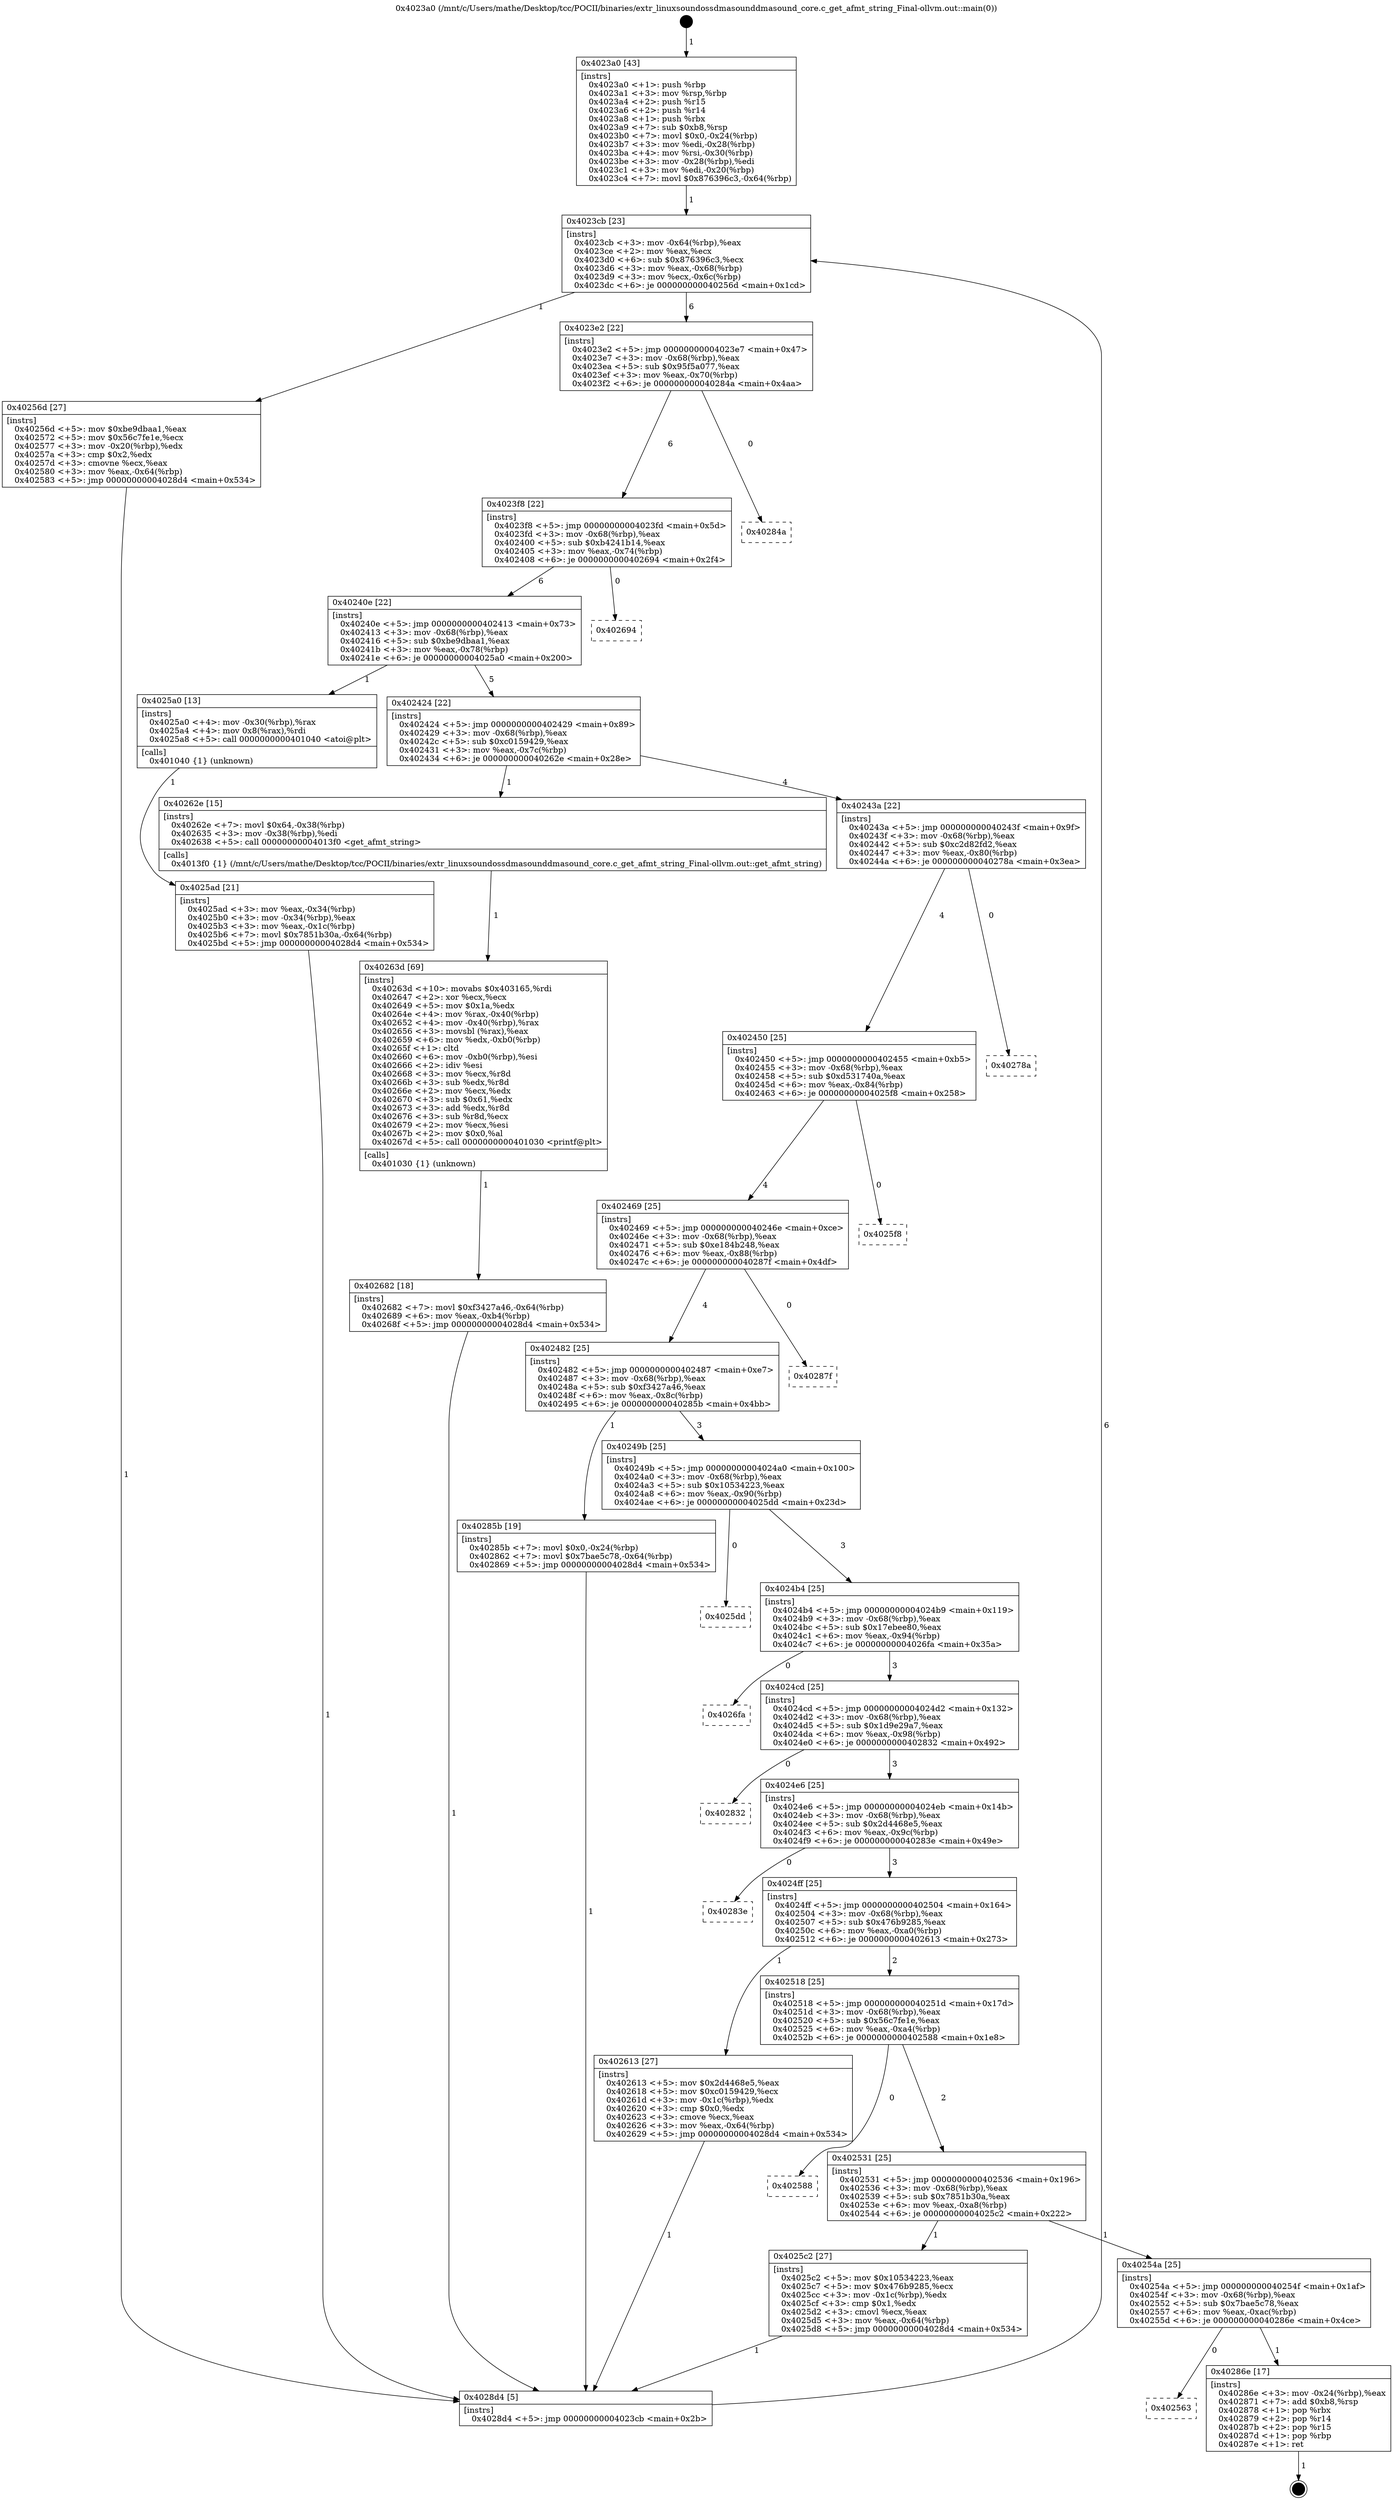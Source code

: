 digraph "0x4023a0" {
  label = "0x4023a0 (/mnt/c/Users/mathe/Desktop/tcc/POCII/binaries/extr_linuxsoundossdmasounddmasound_core.c_get_afmt_string_Final-ollvm.out::main(0))"
  labelloc = "t"
  node[shape=record]

  Entry [label="",width=0.3,height=0.3,shape=circle,fillcolor=black,style=filled]
  "0x4023cb" [label="{
     0x4023cb [23]\l
     | [instrs]\l
     &nbsp;&nbsp;0x4023cb \<+3\>: mov -0x64(%rbp),%eax\l
     &nbsp;&nbsp;0x4023ce \<+2\>: mov %eax,%ecx\l
     &nbsp;&nbsp;0x4023d0 \<+6\>: sub $0x876396c3,%ecx\l
     &nbsp;&nbsp;0x4023d6 \<+3\>: mov %eax,-0x68(%rbp)\l
     &nbsp;&nbsp;0x4023d9 \<+3\>: mov %ecx,-0x6c(%rbp)\l
     &nbsp;&nbsp;0x4023dc \<+6\>: je 000000000040256d \<main+0x1cd\>\l
  }"]
  "0x40256d" [label="{
     0x40256d [27]\l
     | [instrs]\l
     &nbsp;&nbsp;0x40256d \<+5\>: mov $0xbe9dbaa1,%eax\l
     &nbsp;&nbsp;0x402572 \<+5\>: mov $0x56c7fe1e,%ecx\l
     &nbsp;&nbsp;0x402577 \<+3\>: mov -0x20(%rbp),%edx\l
     &nbsp;&nbsp;0x40257a \<+3\>: cmp $0x2,%edx\l
     &nbsp;&nbsp;0x40257d \<+3\>: cmovne %ecx,%eax\l
     &nbsp;&nbsp;0x402580 \<+3\>: mov %eax,-0x64(%rbp)\l
     &nbsp;&nbsp;0x402583 \<+5\>: jmp 00000000004028d4 \<main+0x534\>\l
  }"]
  "0x4023e2" [label="{
     0x4023e2 [22]\l
     | [instrs]\l
     &nbsp;&nbsp;0x4023e2 \<+5\>: jmp 00000000004023e7 \<main+0x47\>\l
     &nbsp;&nbsp;0x4023e7 \<+3\>: mov -0x68(%rbp),%eax\l
     &nbsp;&nbsp;0x4023ea \<+5\>: sub $0x95f5a077,%eax\l
     &nbsp;&nbsp;0x4023ef \<+3\>: mov %eax,-0x70(%rbp)\l
     &nbsp;&nbsp;0x4023f2 \<+6\>: je 000000000040284a \<main+0x4aa\>\l
  }"]
  "0x4028d4" [label="{
     0x4028d4 [5]\l
     | [instrs]\l
     &nbsp;&nbsp;0x4028d4 \<+5\>: jmp 00000000004023cb \<main+0x2b\>\l
  }"]
  "0x4023a0" [label="{
     0x4023a0 [43]\l
     | [instrs]\l
     &nbsp;&nbsp;0x4023a0 \<+1\>: push %rbp\l
     &nbsp;&nbsp;0x4023a1 \<+3\>: mov %rsp,%rbp\l
     &nbsp;&nbsp;0x4023a4 \<+2\>: push %r15\l
     &nbsp;&nbsp;0x4023a6 \<+2\>: push %r14\l
     &nbsp;&nbsp;0x4023a8 \<+1\>: push %rbx\l
     &nbsp;&nbsp;0x4023a9 \<+7\>: sub $0xb8,%rsp\l
     &nbsp;&nbsp;0x4023b0 \<+7\>: movl $0x0,-0x24(%rbp)\l
     &nbsp;&nbsp;0x4023b7 \<+3\>: mov %edi,-0x28(%rbp)\l
     &nbsp;&nbsp;0x4023ba \<+4\>: mov %rsi,-0x30(%rbp)\l
     &nbsp;&nbsp;0x4023be \<+3\>: mov -0x28(%rbp),%edi\l
     &nbsp;&nbsp;0x4023c1 \<+3\>: mov %edi,-0x20(%rbp)\l
     &nbsp;&nbsp;0x4023c4 \<+7\>: movl $0x876396c3,-0x64(%rbp)\l
  }"]
  Exit [label="",width=0.3,height=0.3,shape=circle,fillcolor=black,style=filled,peripheries=2]
  "0x40284a" [label="{
     0x40284a\l
  }", style=dashed]
  "0x4023f8" [label="{
     0x4023f8 [22]\l
     | [instrs]\l
     &nbsp;&nbsp;0x4023f8 \<+5\>: jmp 00000000004023fd \<main+0x5d\>\l
     &nbsp;&nbsp;0x4023fd \<+3\>: mov -0x68(%rbp),%eax\l
     &nbsp;&nbsp;0x402400 \<+5\>: sub $0xb4241b14,%eax\l
     &nbsp;&nbsp;0x402405 \<+3\>: mov %eax,-0x74(%rbp)\l
     &nbsp;&nbsp;0x402408 \<+6\>: je 0000000000402694 \<main+0x2f4\>\l
  }"]
  "0x402563" [label="{
     0x402563\l
  }", style=dashed]
  "0x402694" [label="{
     0x402694\l
  }", style=dashed]
  "0x40240e" [label="{
     0x40240e [22]\l
     | [instrs]\l
     &nbsp;&nbsp;0x40240e \<+5\>: jmp 0000000000402413 \<main+0x73\>\l
     &nbsp;&nbsp;0x402413 \<+3\>: mov -0x68(%rbp),%eax\l
     &nbsp;&nbsp;0x402416 \<+5\>: sub $0xbe9dbaa1,%eax\l
     &nbsp;&nbsp;0x40241b \<+3\>: mov %eax,-0x78(%rbp)\l
     &nbsp;&nbsp;0x40241e \<+6\>: je 00000000004025a0 \<main+0x200\>\l
  }"]
  "0x40286e" [label="{
     0x40286e [17]\l
     | [instrs]\l
     &nbsp;&nbsp;0x40286e \<+3\>: mov -0x24(%rbp),%eax\l
     &nbsp;&nbsp;0x402871 \<+7\>: add $0xb8,%rsp\l
     &nbsp;&nbsp;0x402878 \<+1\>: pop %rbx\l
     &nbsp;&nbsp;0x402879 \<+2\>: pop %r14\l
     &nbsp;&nbsp;0x40287b \<+2\>: pop %r15\l
     &nbsp;&nbsp;0x40287d \<+1\>: pop %rbp\l
     &nbsp;&nbsp;0x40287e \<+1\>: ret\l
  }"]
  "0x4025a0" [label="{
     0x4025a0 [13]\l
     | [instrs]\l
     &nbsp;&nbsp;0x4025a0 \<+4\>: mov -0x30(%rbp),%rax\l
     &nbsp;&nbsp;0x4025a4 \<+4\>: mov 0x8(%rax),%rdi\l
     &nbsp;&nbsp;0x4025a8 \<+5\>: call 0000000000401040 \<atoi@plt\>\l
     | [calls]\l
     &nbsp;&nbsp;0x401040 \{1\} (unknown)\l
  }"]
  "0x402424" [label="{
     0x402424 [22]\l
     | [instrs]\l
     &nbsp;&nbsp;0x402424 \<+5\>: jmp 0000000000402429 \<main+0x89\>\l
     &nbsp;&nbsp;0x402429 \<+3\>: mov -0x68(%rbp),%eax\l
     &nbsp;&nbsp;0x40242c \<+5\>: sub $0xc0159429,%eax\l
     &nbsp;&nbsp;0x402431 \<+3\>: mov %eax,-0x7c(%rbp)\l
     &nbsp;&nbsp;0x402434 \<+6\>: je 000000000040262e \<main+0x28e\>\l
  }"]
  "0x4025ad" [label="{
     0x4025ad [21]\l
     | [instrs]\l
     &nbsp;&nbsp;0x4025ad \<+3\>: mov %eax,-0x34(%rbp)\l
     &nbsp;&nbsp;0x4025b0 \<+3\>: mov -0x34(%rbp),%eax\l
     &nbsp;&nbsp;0x4025b3 \<+3\>: mov %eax,-0x1c(%rbp)\l
     &nbsp;&nbsp;0x4025b6 \<+7\>: movl $0x7851b30a,-0x64(%rbp)\l
     &nbsp;&nbsp;0x4025bd \<+5\>: jmp 00000000004028d4 \<main+0x534\>\l
  }"]
  "0x402682" [label="{
     0x402682 [18]\l
     | [instrs]\l
     &nbsp;&nbsp;0x402682 \<+7\>: movl $0xf3427a46,-0x64(%rbp)\l
     &nbsp;&nbsp;0x402689 \<+6\>: mov %eax,-0xb4(%rbp)\l
     &nbsp;&nbsp;0x40268f \<+5\>: jmp 00000000004028d4 \<main+0x534\>\l
  }"]
  "0x40262e" [label="{
     0x40262e [15]\l
     | [instrs]\l
     &nbsp;&nbsp;0x40262e \<+7\>: movl $0x64,-0x38(%rbp)\l
     &nbsp;&nbsp;0x402635 \<+3\>: mov -0x38(%rbp),%edi\l
     &nbsp;&nbsp;0x402638 \<+5\>: call 00000000004013f0 \<get_afmt_string\>\l
     | [calls]\l
     &nbsp;&nbsp;0x4013f0 \{1\} (/mnt/c/Users/mathe/Desktop/tcc/POCII/binaries/extr_linuxsoundossdmasounddmasound_core.c_get_afmt_string_Final-ollvm.out::get_afmt_string)\l
  }"]
  "0x40243a" [label="{
     0x40243a [22]\l
     | [instrs]\l
     &nbsp;&nbsp;0x40243a \<+5\>: jmp 000000000040243f \<main+0x9f\>\l
     &nbsp;&nbsp;0x40243f \<+3\>: mov -0x68(%rbp),%eax\l
     &nbsp;&nbsp;0x402442 \<+5\>: sub $0xc2d82fd2,%eax\l
     &nbsp;&nbsp;0x402447 \<+3\>: mov %eax,-0x80(%rbp)\l
     &nbsp;&nbsp;0x40244a \<+6\>: je 000000000040278a \<main+0x3ea\>\l
  }"]
  "0x40263d" [label="{
     0x40263d [69]\l
     | [instrs]\l
     &nbsp;&nbsp;0x40263d \<+10\>: movabs $0x403165,%rdi\l
     &nbsp;&nbsp;0x402647 \<+2\>: xor %ecx,%ecx\l
     &nbsp;&nbsp;0x402649 \<+5\>: mov $0x1a,%edx\l
     &nbsp;&nbsp;0x40264e \<+4\>: mov %rax,-0x40(%rbp)\l
     &nbsp;&nbsp;0x402652 \<+4\>: mov -0x40(%rbp),%rax\l
     &nbsp;&nbsp;0x402656 \<+3\>: movsbl (%rax),%eax\l
     &nbsp;&nbsp;0x402659 \<+6\>: mov %edx,-0xb0(%rbp)\l
     &nbsp;&nbsp;0x40265f \<+1\>: cltd\l
     &nbsp;&nbsp;0x402660 \<+6\>: mov -0xb0(%rbp),%esi\l
     &nbsp;&nbsp;0x402666 \<+2\>: idiv %esi\l
     &nbsp;&nbsp;0x402668 \<+3\>: mov %ecx,%r8d\l
     &nbsp;&nbsp;0x40266b \<+3\>: sub %edx,%r8d\l
     &nbsp;&nbsp;0x40266e \<+2\>: mov %ecx,%edx\l
     &nbsp;&nbsp;0x402670 \<+3\>: sub $0x61,%edx\l
     &nbsp;&nbsp;0x402673 \<+3\>: add %edx,%r8d\l
     &nbsp;&nbsp;0x402676 \<+3\>: sub %r8d,%ecx\l
     &nbsp;&nbsp;0x402679 \<+2\>: mov %ecx,%esi\l
     &nbsp;&nbsp;0x40267b \<+2\>: mov $0x0,%al\l
     &nbsp;&nbsp;0x40267d \<+5\>: call 0000000000401030 \<printf@plt\>\l
     | [calls]\l
     &nbsp;&nbsp;0x401030 \{1\} (unknown)\l
  }"]
  "0x40278a" [label="{
     0x40278a\l
  }", style=dashed]
  "0x402450" [label="{
     0x402450 [25]\l
     | [instrs]\l
     &nbsp;&nbsp;0x402450 \<+5\>: jmp 0000000000402455 \<main+0xb5\>\l
     &nbsp;&nbsp;0x402455 \<+3\>: mov -0x68(%rbp),%eax\l
     &nbsp;&nbsp;0x402458 \<+5\>: sub $0xd531740a,%eax\l
     &nbsp;&nbsp;0x40245d \<+6\>: mov %eax,-0x84(%rbp)\l
     &nbsp;&nbsp;0x402463 \<+6\>: je 00000000004025f8 \<main+0x258\>\l
  }"]
  "0x40254a" [label="{
     0x40254a [25]\l
     | [instrs]\l
     &nbsp;&nbsp;0x40254a \<+5\>: jmp 000000000040254f \<main+0x1af\>\l
     &nbsp;&nbsp;0x40254f \<+3\>: mov -0x68(%rbp),%eax\l
     &nbsp;&nbsp;0x402552 \<+5\>: sub $0x7bae5c78,%eax\l
     &nbsp;&nbsp;0x402557 \<+6\>: mov %eax,-0xac(%rbp)\l
     &nbsp;&nbsp;0x40255d \<+6\>: je 000000000040286e \<main+0x4ce\>\l
  }"]
  "0x4025f8" [label="{
     0x4025f8\l
  }", style=dashed]
  "0x402469" [label="{
     0x402469 [25]\l
     | [instrs]\l
     &nbsp;&nbsp;0x402469 \<+5\>: jmp 000000000040246e \<main+0xce\>\l
     &nbsp;&nbsp;0x40246e \<+3\>: mov -0x68(%rbp),%eax\l
     &nbsp;&nbsp;0x402471 \<+5\>: sub $0xe184b248,%eax\l
     &nbsp;&nbsp;0x402476 \<+6\>: mov %eax,-0x88(%rbp)\l
     &nbsp;&nbsp;0x40247c \<+6\>: je 000000000040287f \<main+0x4df\>\l
  }"]
  "0x4025c2" [label="{
     0x4025c2 [27]\l
     | [instrs]\l
     &nbsp;&nbsp;0x4025c2 \<+5\>: mov $0x10534223,%eax\l
     &nbsp;&nbsp;0x4025c7 \<+5\>: mov $0x476b9285,%ecx\l
     &nbsp;&nbsp;0x4025cc \<+3\>: mov -0x1c(%rbp),%edx\l
     &nbsp;&nbsp;0x4025cf \<+3\>: cmp $0x1,%edx\l
     &nbsp;&nbsp;0x4025d2 \<+3\>: cmovl %ecx,%eax\l
     &nbsp;&nbsp;0x4025d5 \<+3\>: mov %eax,-0x64(%rbp)\l
     &nbsp;&nbsp;0x4025d8 \<+5\>: jmp 00000000004028d4 \<main+0x534\>\l
  }"]
  "0x40287f" [label="{
     0x40287f\l
  }", style=dashed]
  "0x402482" [label="{
     0x402482 [25]\l
     | [instrs]\l
     &nbsp;&nbsp;0x402482 \<+5\>: jmp 0000000000402487 \<main+0xe7\>\l
     &nbsp;&nbsp;0x402487 \<+3\>: mov -0x68(%rbp),%eax\l
     &nbsp;&nbsp;0x40248a \<+5\>: sub $0xf3427a46,%eax\l
     &nbsp;&nbsp;0x40248f \<+6\>: mov %eax,-0x8c(%rbp)\l
     &nbsp;&nbsp;0x402495 \<+6\>: je 000000000040285b \<main+0x4bb\>\l
  }"]
  "0x402531" [label="{
     0x402531 [25]\l
     | [instrs]\l
     &nbsp;&nbsp;0x402531 \<+5\>: jmp 0000000000402536 \<main+0x196\>\l
     &nbsp;&nbsp;0x402536 \<+3\>: mov -0x68(%rbp),%eax\l
     &nbsp;&nbsp;0x402539 \<+5\>: sub $0x7851b30a,%eax\l
     &nbsp;&nbsp;0x40253e \<+6\>: mov %eax,-0xa8(%rbp)\l
     &nbsp;&nbsp;0x402544 \<+6\>: je 00000000004025c2 \<main+0x222\>\l
  }"]
  "0x40285b" [label="{
     0x40285b [19]\l
     | [instrs]\l
     &nbsp;&nbsp;0x40285b \<+7\>: movl $0x0,-0x24(%rbp)\l
     &nbsp;&nbsp;0x402862 \<+7\>: movl $0x7bae5c78,-0x64(%rbp)\l
     &nbsp;&nbsp;0x402869 \<+5\>: jmp 00000000004028d4 \<main+0x534\>\l
  }"]
  "0x40249b" [label="{
     0x40249b [25]\l
     | [instrs]\l
     &nbsp;&nbsp;0x40249b \<+5\>: jmp 00000000004024a0 \<main+0x100\>\l
     &nbsp;&nbsp;0x4024a0 \<+3\>: mov -0x68(%rbp),%eax\l
     &nbsp;&nbsp;0x4024a3 \<+5\>: sub $0x10534223,%eax\l
     &nbsp;&nbsp;0x4024a8 \<+6\>: mov %eax,-0x90(%rbp)\l
     &nbsp;&nbsp;0x4024ae \<+6\>: je 00000000004025dd \<main+0x23d\>\l
  }"]
  "0x402588" [label="{
     0x402588\l
  }", style=dashed]
  "0x4025dd" [label="{
     0x4025dd\l
  }", style=dashed]
  "0x4024b4" [label="{
     0x4024b4 [25]\l
     | [instrs]\l
     &nbsp;&nbsp;0x4024b4 \<+5\>: jmp 00000000004024b9 \<main+0x119\>\l
     &nbsp;&nbsp;0x4024b9 \<+3\>: mov -0x68(%rbp),%eax\l
     &nbsp;&nbsp;0x4024bc \<+5\>: sub $0x17ebee80,%eax\l
     &nbsp;&nbsp;0x4024c1 \<+6\>: mov %eax,-0x94(%rbp)\l
     &nbsp;&nbsp;0x4024c7 \<+6\>: je 00000000004026fa \<main+0x35a\>\l
  }"]
  "0x402518" [label="{
     0x402518 [25]\l
     | [instrs]\l
     &nbsp;&nbsp;0x402518 \<+5\>: jmp 000000000040251d \<main+0x17d\>\l
     &nbsp;&nbsp;0x40251d \<+3\>: mov -0x68(%rbp),%eax\l
     &nbsp;&nbsp;0x402520 \<+5\>: sub $0x56c7fe1e,%eax\l
     &nbsp;&nbsp;0x402525 \<+6\>: mov %eax,-0xa4(%rbp)\l
     &nbsp;&nbsp;0x40252b \<+6\>: je 0000000000402588 \<main+0x1e8\>\l
  }"]
  "0x4026fa" [label="{
     0x4026fa\l
  }", style=dashed]
  "0x4024cd" [label="{
     0x4024cd [25]\l
     | [instrs]\l
     &nbsp;&nbsp;0x4024cd \<+5\>: jmp 00000000004024d2 \<main+0x132\>\l
     &nbsp;&nbsp;0x4024d2 \<+3\>: mov -0x68(%rbp),%eax\l
     &nbsp;&nbsp;0x4024d5 \<+5\>: sub $0x1d9e29a7,%eax\l
     &nbsp;&nbsp;0x4024da \<+6\>: mov %eax,-0x98(%rbp)\l
     &nbsp;&nbsp;0x4024e0 \<+6\>: je 0000000000402832 \<main+0x492\>\l
  }"]
  "0x402613" [label="{
     0x402613 [27]\l
     | [instrs]\l
     &nbsp;&nbsp;0x402613 \<+5\>: mov $0x2d4468e5,%eax\l
     &nbsp;&nbsp;0x402618 \<+5\>: mov $0xc0159429,%ecx\l
     &nbsp;&nbsp;0x40261d \<+3\>: mov -0x1c(%rbp),%edx\l
     &nbsp;&nbsp;0x402620 \<+3\>: cmp $0x0,%edx\l
     &nbsp;&nbsp;0x402623 \<+3\>: cmove %ecx,%eax\l
     &nbsp;&nbsp;0x402626 \<+3\>: mov %eax,-0x64(%rbp)\l
     &nbsp;&nbsp;0x402629 \<+5\>: jmp 00000000004028d4 \<main+0x534\>\l
  }"]
  "0x402832" [label="{
     0x402832\l
  }", style=dashed]
  "0x4024e6" [label="{
     0x4024e6 [25]\l
     | [instrs]\l
     &nbsp;&nbsp;0x4024e6 \<+5\>: jmp 00000000004024eb \<main+0x14b\>\l
     &nbsp;&nbsp;0x4024eb \<+3\>: mov -0x68(%rbp),%eax\l
     &nbsp;&nbsp;0x4024ee \<+5\>: sub $0x2d4468e5,%eax\l
     &nbsp;&nbsp;0x4024f3 \<+6\>: mov %eax,-0x9c(%rbp)\l
     &nbsp;&nbsp;0x4024f9 \<+6\>: je 000000000040283e \<main+0x49e\>\l
  }"]
  "0x4024ff" [label="{
     0x4024ff [25]\l
     | [instrs]\l
     &nbsp;&nbsp;0x4024ff \<+5\>: jmp 0000000000402504 \<main+0x164\>\l
     &nbsp;&nbsp;0x402504 \<+3\>: mov -0x68(%rbp),%eax\l
     &nbsp;&nbsp;0x402507 \<+5\>: sub $0x476b9285,%eax\l
     &nbsp;&nbsp;0x40250c \<+6\>: mov %eax,-0xa0(%rbp)\l
     &nbsp;&nbsp;0x402512 \<+6\>: je 0000000000402613 \<main+0x273\>\l
  }"]
  "0x40283e" [label="{
     0x40283e\l
  }", style=dashed]
  Entry -> "0x4023a0" [label=" 1"]
  "0x4023cb" -> "0x40256d" [label=" 1"]
  "0x4023cb" -> "0x4023e2" [label=" 6"]
  "0x40256d" -> "0x4028d4" [label=" 1"]
  "0x4023a0" -> "0x4023cb" [label=" 1"]
  "0x4028d4" -> "0x4023cb" [label=" 6"]
  "0x40286e" -> Exit [label=" 1"]
  "0x4023e2" -> "0x40284a" [label=" 0"]
  "0x4023e2" -> "0x4023f8" [label=" 6"]
  "0x40254a" -> "0x402563" [label=" 0"]
  "0x4023f8" -> "0x402694" [label=" 0"]
  "0x4023f8" -> "0x40240e" [label=" 6"]
  "0x40254a" -> "0x40286e" [label=" 1"]
  "0x40240e" -> "0x4025a0" [label=" 1"]
  "0x40240e" -> "0x402424" [label=" 5"]
  "0x4025a0" -> "0x4025ad" [label=" 1"]
  "0x4025ad" -> "0x4028d4" [label=" 1"]
  "0x40285b" -> "0x4028d4" [label=" 1"]
  "0x402424" -> "0x40262e" [label=" 1"]
  "0x402424" -> "0x40243a" [label=" 4"]
  "0x402682" -> "0x4028d4" [label=" 1"]
  "0x40243a" -> "0x40278a" [label=" 0"]
  "0x40243a" -> "0x402450" [label=" 4"]
  "0x40263d" -> "0x402682" [label=" 1"]
  "0x402450" -> "0x4025f8" [label=" 0"]
  "0x402450" -> "0x402469" [label=" 4"]
  "0x40262e" -> "0x40263d" [label=" 1"]
  "0x402469" -> "0x40287f" [label=" 0"]
  "0x402469" -> "0x402482" [label=" 4"]
  "0x402613" -> "0x4028d4" [label=" 1"]
  "0x402482" -> "0x40285b" [label=" 1"]
  "0x402482" -> "0x40249b" [label=" 3"]
  "0x402531" -> "0x40254a" [label=" 1"]
  "0x40249b" -> "0x4025dd" [label=" 0"]
  "0x40249b" -> "0x4024b4" [label=" 3"]
  "0x402531" -> "0x4025c2" [label=" 1"]
  "0x4024b4" -> "0x4026fa" [label=" 0"]
  "0x4024b4" -> "0x4024cd" [label=" 3"]
  "0x402518" -> "0x402531" [label=" 2"]
  "0x4024cd" -> "0x402832" [label=" 0"]
  "0x4024cd" -> "0x4024e6" [label=" 3"]
  "0x402518" -> "0x402588" [label=" 0"]
  "0x4024e6" -> "0x40283e" [label=" 0"]
  "0x4024e6" -> "0x4024ff" [label=" 3"]
  "0x4025c2" -> "0x4028d4" [label=" 1"]
  "0x4024ff" -> "0x402613" [label=" 1"]
  "0x4024ff" -> "0x402518" [label=" 2"]
}
